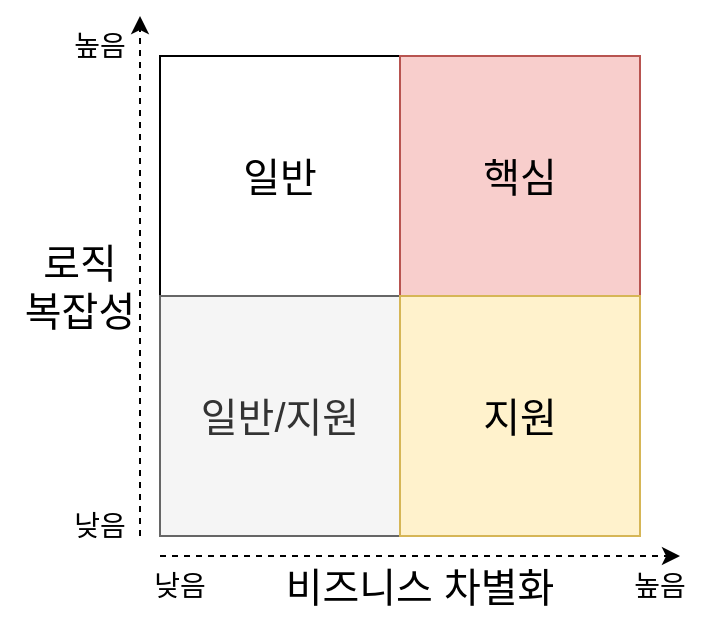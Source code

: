 <mxfile version="17.4.0" type="github">
  <diagram id="efHUNZ1Uev36iej34cFB" name="Page-1">
    <mxGraphModel dx="1426" dy="801" grid="1" gridSize="10" guides="1" tooltips="1" connect="1" arrows="1" fold="1" page="1" pageScale="1" pageWidth="827" pageHeight="1169" math="0" shadow="0">
      <root>
        <mxCell id="0" />
        <mxCell id="1" parent="0" />
        <mxCell id="UaNQstDzobarfxtrJR8k-1" value="일반" style="whiteSpace=wrap;html=1;aspect=fixed;fontSize=20;" parent="1" vertex="1">
          <mxGeometry x="160" y="160" width="120" height="120" as="geometry" />
        </mxCell>
        <mxCell id="UaNQstDzobarfxtrJR8k-2" value="핵심" style="whiteSpace=wrap;html=1;aspect=fixed;fillColor=#f8cecc;strokeColor=#b85450;fontSize=20;" parent="1" vertex="1">
          <mxGeometry x="280" y="160" width="120" height="120" as="geometry" />
        </mxCell>
        <mxCell id="UaNQstDzobarfxtrJR8k-3" value="일반/지원" style="whiteSpace=wrap;html=1;aspect=fixed;fillColor=#f5f5f5;fontColor=#333333;strokeColor=#666666;fontSize=20;" parent="1" vertex="1">
          <mxGeometry x="160" y="280" width="120" height="120" as="geometry" />
        </mxCell>
        <mxCell id="UaNQstDzobarfxtrJR8k-4" value="지원" style="whiteSpace=wrap;html=1;aspect=fixed;fillColor=#fff2cc;strokeColor=#d6b656;fontSize=20;" parent="1" vertex="1">
          <mxGeometry x="280" y="280" width="120" height="120" as="geometry" />
        </mxCell>
        <mxCell id="UaNQstDzobarfxtrJR8k-5" value="" style="endArrow=classic;html=1;rounded=0;dashed=1;" parent="1" edge="1">
          <mxGeometry width="50" height="50" relative="1" as="geometry">
            <mxPoint x="160" y="410" as="sourcePoint" />
            <mxPoint x="420" y="410" as="targetPoint" />
          </mxGeometry>
        </mxCell>
        <mxCell id="UaNQstDzobarfxtrJR8k-6" value="" style="endArrow=classic;html=1;rounded=0;dashed=1;" parent="1" edge="1">
          <mxGeometry width="50" height="50" relative="1" as="geometry">
            <mxPoint x="150" y="400" as="sourcePoint" />
            <mxPoint x="150" y="140" as="targetPoint" />
          </mxGeometry>
        </mxCell>
        <mxCell id="UaNQstDzobarfxtrJR8k-7" value="비즈니스 차별화" style="text;html=1;strokeColor=none;fillColor=none;align=center;verticalAlign=middle;whiteSpace=wrap;rounded=0;fontSize=20;" parent="1" vertex="1">
          <mxGeometry x="220" y="410" width="140" height="30" as="geometry" />
        </mxCell>
        <mxCell id="UaNQstDzobarfxtrJR8k-8" value="로직&lt;br&gt;복잡성" style="text;html=1;strokeColor=none;fillColor=none;align=center;verticalAlign=middle;whiteSpace=wrap;rounded=0;fontSize=20;" parent="1" vertex="1">
          <mxGeometry x="80" y="240" width="80" height="70" as="geometry" />
        </mxCell>
        <mxCell id="UaNQstDzobarfxtrJR8k-9" value="낮음" style="text;html=1;strokeColor=none;fillColor=none;align=center;verticalAlign=middle;whiteSpace=wrap;rounded=0;fontSize=14;" parent="1" vertex="1">
          <mxGeometry x="140" y="410" width="60" height="30" as="geometry" />
        </mxCell>
        <mxCell id="UaNQstDzobarfxtrJR8k-10" value="낮음" style="text;html=1;strokeColor=none;fillColor=none;align=center;verticalAlign=middle;whiteSpace=wrap;rounded=0;fontSize=14;" parent="1" vertex="1">
          <mxGeometry x="100" y="380" width="60" height="30" as="geometry" />
        </mxCell>
        <mxCell id="UaNQstDzobarfxtrJR8k-11" value="높음" style="text;html=1;strokeColor=none;fillColor=none;align=center;verticalAlign=middle;whiteSpace=wrap;rounded=0;fontSize=14;" parent="1" vertex="1">
          <mxGeometry x="380" y="410" width="60" height="30" as="geometry" />
        </mxCell>
        <mxCell id="UaNQstDzobarfxtrJR8k-12" value="높음" style="text;html=1;strokeColor=none;fillColor=none;align=center;verticalAlign=middle;whiteSpace=wrap;rounded=0;fontSize=14;" parent="1" vertex="1">
          <mxGeometry x="100" y="140" width="60" height="30" as="geometry" />
        </mxCell>
      </root>
    </mxGraphModel>
  </diagram>
</mxfile>
